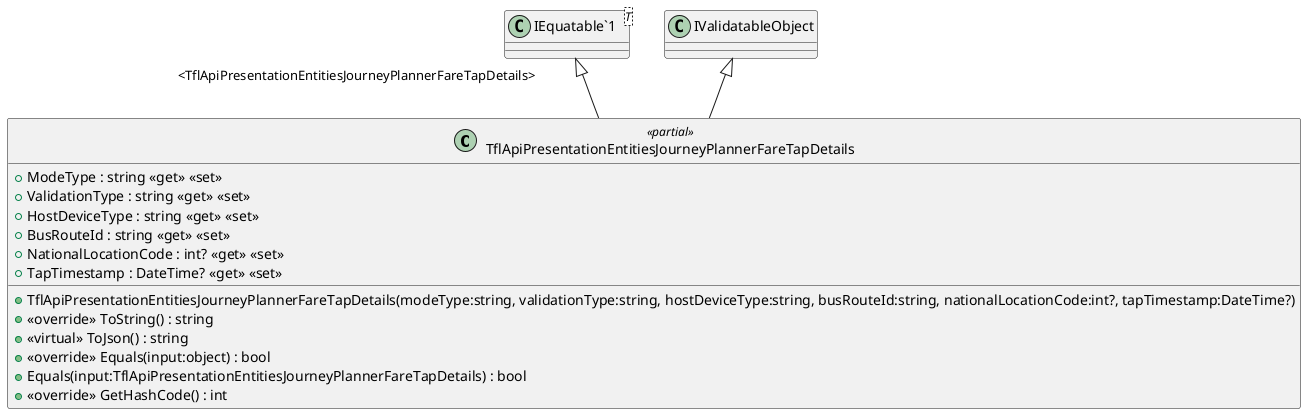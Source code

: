 @startuml
class TflApiPresentationEntitiesJourneyPlannerFareTapDetails <<partial>> {
    + TflApiPresentationEntitiesJourneyPlannerFareTapDetails(modeType:string, validationType:string, hostDeviceType:string, busRouteId:string, nationalLocationCode:int?, tapTimestamp:DateTime?)
    + ModeType : string <<get>> <<set>>
    + ValidationType : string <<get>> <<set>>
    + HostDeviceType : string <<get>> <<set>>
    + BusRouteId : string <<get>> <<set>>
    + NationalLocationCode : int? <<get>> <<set>>
    + TapTimestamp : DateTime? <<get>> <<set>>
    + <<override>> ToString() : string
    + <<virtual>> ToJson() : string
    + <<override>> Equals(input:object) : bool
    + Equals(input:TflApiPresentationEntitiesJourneyPlannerFareTapDetails) : bool
    + <<override>> GetHashCode() : int
}
class "IEquatable`1"<T> {
}
"IEquatable`1" "<TflApiPresentationEntitiesJourneyPlannerFareTapDetails>" <|-- TflApiPresentationEntitiesJourneyPlannerFareTapDetails
IValidatableObject <|-- TflApiPresentationEntitiesJourneyPlannerFareTapDetails
@enduml

